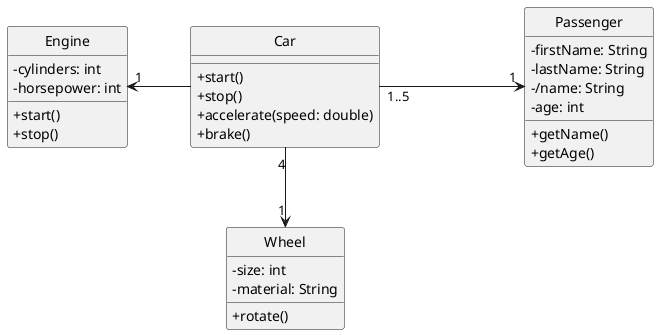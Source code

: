 @startuml
hide circle
skinparam classAttributeIconSize 0

class Car {
  + start()
  + stop()
  + accelerate(speed: double)
  + brake()
}

class Engine {
  - cylinders: int
  - horsepower: int
  + start()
  + stop()
}

class Wheel {
  - size: int
  - material: String
  + rotate()
}

class Passenger {
  - firstName: String
  - lastName: String
  - /name: String
  - age: int
  + getName()
  + getAge()
}

Car -l-> "1" Engine : \t
Car "4" --> "1" Wheel
Car "1..5" -r-> "1" Passenger : \t\t\t\t

@enduml
